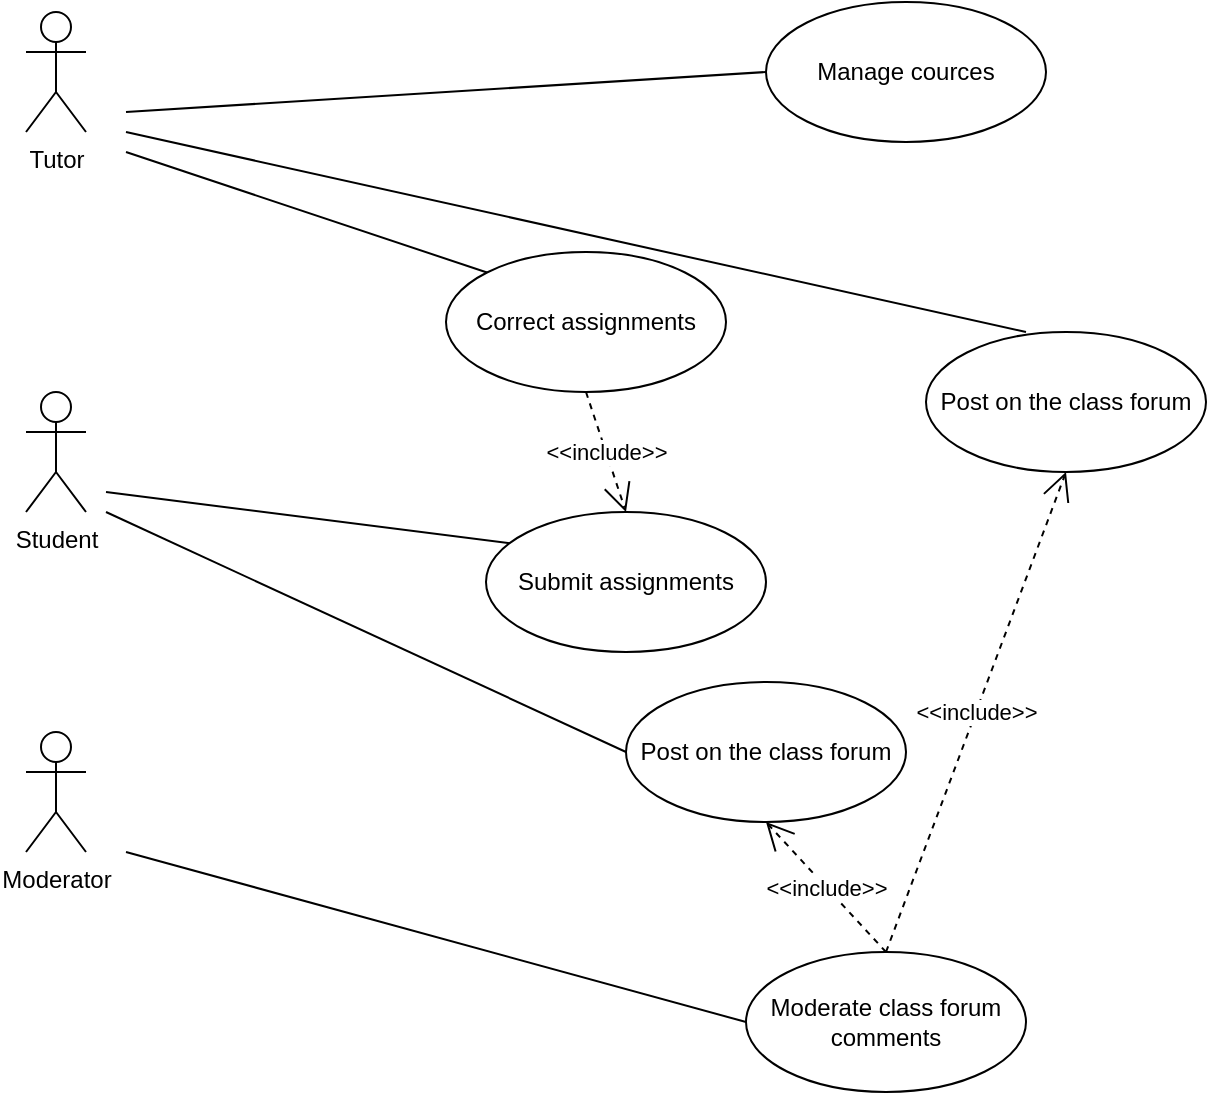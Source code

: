 <mxfile version="24.8.3">
  <diagram name="Page-1" id="e56a1550-8fbb-45ad-956c-1786394a9013">
    <mxGraphModel dx="1120" dy="468" grid="1" gridSize="10" guides="1" tooltips="1" connect="1" arrows="1" fold="1" page="1" pageScale="1" pageWidth="1100" pageHeight="850" background="none" math="0" shadow="0">
      <root>
        <mxCell id="0" />
        <mxCell id="1" parent="0" />
        <mxCell id="0wvfiA-yXDDdbIESt3Ay-1" value="Moderator" style="shape=umlActor;verticalLabelPosition=bottom;verticalAlign=top;html=1;" vertex="1" parent="1">
          <mxGeometry x="100" y="380" width="30" height="60" as="geometry" />
        </mxCell>
        <mxCell id="0wvfiA-yXDDdbIESt3Ay-2" value="Student" style="shape=umlActor;verticalLabelPosition=bottom;verticalAlign=top;html=1;" vertex="1" parent="1">
          <mxGeometry x="100" y="210" width="30" height="60" as="geometry" />
        </mxCell>
        <mxCell id="0wvfiA-yXDDdbIESt3Ay-3" value="Tutor" style="shape=umlActor;verticalLabelPosition=bottom;verticalAlign=top;html=1;" vertex="1" parent="1">
          <mxGeometry x="100" y="20" width="30" height="60" as="geometry" />
        </mxCell>
        <mxCell id="0wvfiA-yXDDdbIESt3Ay-5" value="Moderate class forum comments" style="ellipse;whiteSpace=wrap;html=1;" vertex="1" parent="1">
          <mxGeometry x="460" y="490" width="140" height="70" as="geometry" />
        </mxCell>
        <mxCell id="0wvfiA-yXDDdbIESt3Ay-6" value="Post on the class forum" style="ellipse;whiteSpace=wrap;html=1;" vertex="1" parent="1">
          <mxGeometry x="400" y="355" width="140" height="70" as="geometry" />
        </mxCell>
        <mxCell id="0wvfiA-yXDDdbIESt3Ay-8" value="Post on the class forum" style="ellipse;whiteSpace=wrap;html=1;" vertex="1" parent="1">
          <mxGeometry x="550" y="180" width="140" height="70" as="geometry" />
        </mxCell>
        <mxCell id="0wvfiA-yXDDdbIESt3Ay-9" value="Correct assignments" style="ellipse;whiteSpace=wrap;html=1;" vertex="1" parent="1">
          <mxGeometry x="310" y="140" width="140" height="70" as="geometry" />
        </mxCell>
        <mxCell id="0wvfiA-yXDDdbIESt3Ay-10" value="Manage cources" style="ellipse;whiteSpace=wrap;html=1;" vertex="1" parent="1">
          <mxGeometry x="470" y="15" width="140" height="70" as="geometry" />
        </mxCell>
        <mxCell id="0wvfiA-yXDDdbIESt3Ay-11" value="&amp;lt;&amp;lt;include&amp;gt;&amp;gt;" style="endArrow=open;endSize=12;dashed=1;html=1;rounded=0;exitX=0.5;exitY=1;exitDx=0;exitDy=0;entryX=0.5;entryY=0;entryDx=0;entryDy=0;" edge="1" parent="1" source="0wvfiA-yXDDdbIESt3Ay-9" target="0wvfiA-yXDDdbIESt3Ay-7">
          <mxGeometry width="160" relative="1" as="geometry">
            <mxPoint x="870" y="239.5" as="sourcePoint" />
            <mxPoint x="1030" y="239.5" as="targetPoint" />
          </mxGeometry>
        </mxCell>
        <mxCell id="0wvfiA-yXDDdbIESt3Ay-13" value="" style="endArrow=none;html=1;rounded=0;entryX=0;entryY=0.5;entryDx=0;entryDy=0;" edge="1" parent="1" target="0wvfiA-yXDDdbIESt3Ay-10">
          <mxGeometry width="50" height="50" relative="1" as="geometry">
            <mxPoint x="150" y="70" as="sourcePoint" />
            <mxPoint x="460" y="50" as="targetPoint" />
          </mxGeometry>
        </mxCell>
        <mxCell id="0wvfiA-yXDDdbIESt3Ay-14" value="" style="endArrow=none;html=1;rounded=0;entryX=0.107;entryY=0.229;entryDx=0;entryDy=0;entryPerimeter=0;" edge="1" parent="1" target="0wvfiA-yXDDdbIESt3Ay-7">
          <mxGeometry width="50" height="50" relative="1" as="geometry">
            <mxPoint x="140" y="260" as="sourcePoint" />
            <mxPoint x="330" y="280" as="targetPoint" />
          </mxGeometry>
        </mxCell>
        <mxCell id="0wvfiA-yXDDdbIESt3Ay-15" value="" style="endArrow=none;html=1;rounded=0;entryX=0;entryY=0;entryDx=0;entryDy=0;" edge="1" parent="1" target="0wvfiA-yXDDdbIESt3Ay-9">
          <mxGeometry width="50" height="50" relative="1" as="geometry">
            <mxPoint x="150" y="90" as="sourcePoint" />
            <mxPoint x="320" y="150" as="targetPoint" />
          </mxGeometry>
        </mxCell>
        <mxCell id="0wvfiA-yXDDdbIESt3Ay-16" value="" style="endArrow=none;html=1;rounded=0;" edge="1" parent="1">
          <mxGeometry width="50" height="50" relative="1" as="geometry">
            <mxPoint x="150" y="80" as="sourcePoint" />
            <mxPoint x="600" y="180" as="targetPoint" />
          </mxGeometry>
        </mxCell>
        <mxCell id="0wvfiA-yXDDdbIESt3Ay-17" value="" style="endArrow=none;html=1;rounded=0;entryX=0;entryY=0.5;entryDx=0;entryDy=0;" edge="1" parent="1" target="0wvfiA-yXDDdbIESt3Ay-6">
          <mxGeometry width="50" height="50" relative="1" as="geometry">
            <mxPoint x="140" y="270" as="sourcePoint" />
            <mxPoint x="440" y="380" as="targetPoint" />
          </mxGeometry>
        </mxCell>
        <mxCell id="0wvfiA-yXDDdbIESt3Ay-18" value="" style="endArrow=none;html=1;rounded=0;entryX=0;entryY=0.5;entryDx=0;entryDy=0;" edge="1" parent="1" target="0wvfiA-yXDDdbIESt3Ay-5">
          <mxGeometry width="50" height="50" relative="1" as="geometry">
            <mxPoint x="150" y="440" as="sourcePoint" />
            <mxPoint x="570" y="430" as="targetPoint" />
          </mxGeometry>
        </mxCell>
        <mxCell id="0wvfiA-yXDDdbIESt3Ay-19" value="&amp;lt;&amp;lt;include&amp;gt;&amp;gt;" style="endArrow=open;endSize=12;dashed=1;html=1;rounded=0;entryX=0.5;entryY=1;entryDx=0;entryDy=0;exitX=0.5;exitY=0;exitDx=0;exitDy=0;" edge="1" parent="1" source="0wvfiA-yXDDdbIESt3Ay-5" target="0wvfiA-yXDDdbIESt3Ay-6">
          <mxGeometry width="160" relative="1" as="geometry">
            <mxPoint x="410" y="460" as="sourcePoint" />
            <mxPoint x="565" y="330" as="targetPoint" />
          </mxGeometry>
        </mxCell>
        <mxCell id="0wvfiA-yXDDdbIESt3Ay-20" value="&amp;lt;&amp;lt;include&amp;gt;&amp;gt;" style="endArrow=open;endSize=12;dashed=1;html=1;rounded=0;exitX=0.5;exitY=0;exitDx=0;exitDy=0;entryX=0.5;entryY=1;entryDx=0;entryDy=0;" edge="1" parent="1" source="0wvfiA-yXDDdbIESt3Ay-5" target="0wvfiA-yXDDdbIESt3Ay-8">
          <mxGeometry width="160" relative="1" as="geometry">
            <mxPoint x="400" y="230" as="sourcePoint" />
            <mxPoint x="680" y="410" as="targetPoint" />
          </mxGeometry>
        </mxCell>
        <mxCell id="0wvfiA-yXDDdbIESt3Ay-7" value="Submit assignments" style="ellipse;whiteSpace=wrap;html=1;" vertex="1" parent="1">
          <mxGeometry x="330" y="270" width="140" height="70" as="geometry" />
        </mxCell>
      </root>
    </mxGraphModel>
  </diagram>
</mxfile>
